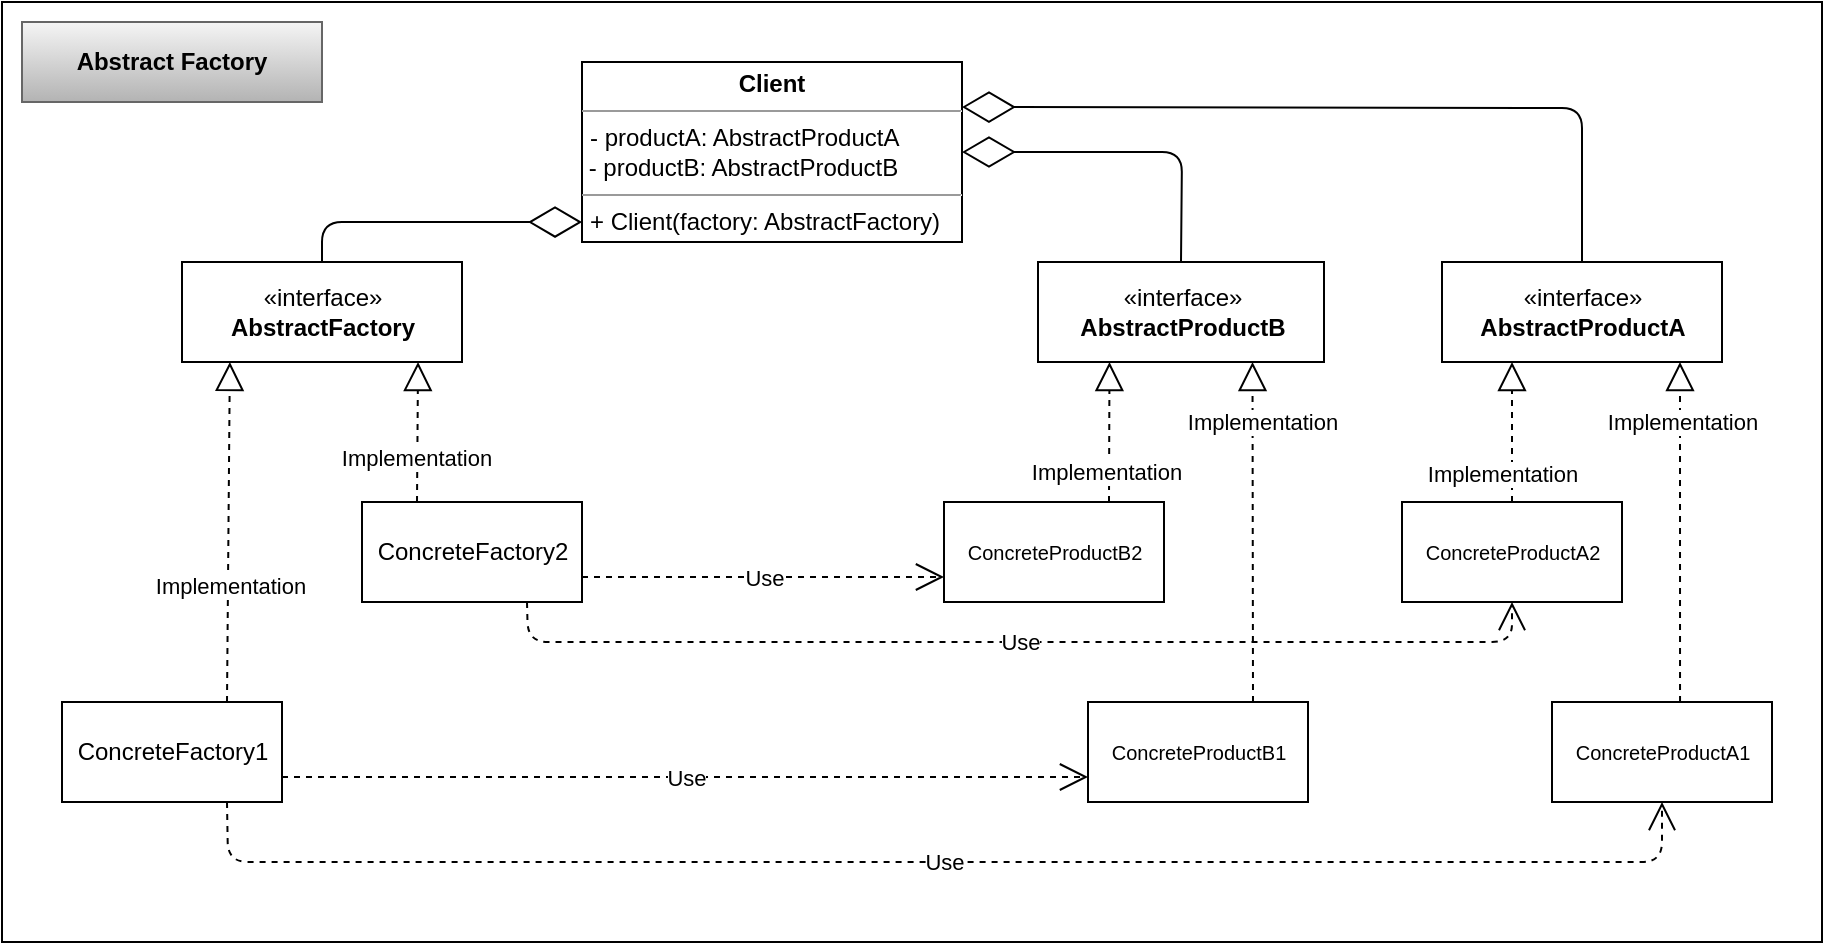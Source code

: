 <mxfile version="13.8.0" type="device"><diagram id="Nh8h19GBAHdn7PMoZWPM" name="Page-1"><mxGraphModel dx="1645" dy="648" grid="1" gridSize="10" guides="1" tooltips="1" connect="1" arrows="1" fold="1" page="1" pageScale="1" pageWidth="827" pageHeight="1169" math="0" shadow="0"><root><mxCell id="0"/><mxCell id="1" parent="0"/><mxCell id="htdFlTG8Mv0Td9fz8_-m-31" value="" style="rounded=0;whiteSpace=wrap;html=1;" parent="1" vertex="1"><mxGeometry x="40" y="70" width="910" height="470" as="geometry"/></mxCell><mxCell id="htdFlTG8Mv0Td9fz8_-m-1" value="«interface»&lt;br&gt;&lt;b&gt;AbstractFactory&lt;/b&gt;" style="html=1;" parent="1" vertex="1"><mxGeometry x="130" y="200" width="140" height="50" as="geometry"/></mxCell><mxCell id="htdFlTG8Mv0Td9fz8_-m-2" value="ConcreteFactory1" style="html=1;" parent="1" vertex="1"><mxGeometry x="70" y="420" width="110" height="50" as="geometry"/></mxCell><mxCell id="htdFlTG8Mv0Td9fz8_-m-3" value="ConcreteFactory2" style="html=1;" parent="1" vertex="1"><mxGeometry x="220" y="320" width="110" height="50" as="geometry"/></mxCell><mxCell id="htdFlTG8Mv0Td9fz8_-m-4" value="&lt;p style=&quot;margin: 0px ; margin-top: 4px ; text-align: center&quot;&gt;&lt;b&gt;Client&lt;/b&gt;&lt;/p&gt;&lt;hr size=&quot;1&quot;&gt;&lt;p style=&quot;margin: 0px ; margin-left: 4px&quot;&gt;- productA: AbstractProductA&lt;br&gt;&lt;/p&gt;&amp;nbsp;- productB: AbstractProductB&lt;hr size=&quot;1&quot;&gt;&lt;p style=&quot;margin: 0px ; margin-left: 4px&quot;&gt;+ Client(factory: AbstractFactory)&lt;/p&gt;" style="verticalAlign=top;align=left;overflow=fill;fontSize=12;fontFamily=Helvetica;html=1;" parent="1" vertex="1"><mxGeometry x="330" y="100" width="190" height="90" as="geometry"/></mxCell><mxCell id="htdFlTG8Mv0Td9fz8_-m-5" value="" style="endArrow=diamondThin;endFill=0;endSize=24;html=1;entryX=0;entryY=0.889;entryDx=0;entryDy=0;entryPerimeter=0;exitX=0.5;exitY=0;exitDx=0;exitDy=0;" parent="1" source="htdFlTG8Mv0Td9fz8_-m-1" target="htdFlTG8Mv0Td9fz8_-m-4" edge="1"><mxGeometry width="160" relative="1" as="geometry"><mxPoint x="80" y="130" as="sourcePoint"/><mxPoint x="240" y="130" as="targetPoint"/><Array as="points"><mxPoint x="200" y="180"/></Array></mxGeometry></mxCell><mxCell id="htdFlTG8Mv0Td9fz8_-m-6" value="" style="endArrow=block;dashed=1;endFill=0;endSize=12;html=1;exitX=0.75;exitY=0;exitDx=0;exitDy=0;entryX=0.171;entryY=1;entryDx=0;entryDy=0;entryPerimeter=0;" parent="1" source="htdFlTG8Mv0Td9fz8_-m-2" target="htdFlTG8Mv0Td9fz8_-m-1" edge="1"><mxGeometry width="160" relative="1" as="geometry"><mxPoint x="240" y="530" as="sourcePoint"/><mxPoint x="140" y="270" as="targetPoint"/></mxGeometry></mxCell><mxCell id="htdFlTG8Mv0Td9fz8_-m-8" value="Implementation" style="edgeLabel;html=1;align=center;verticalAlign=middle;resizable=0;points=[];" parent="htdFlTG8Mv0Td9fz8_-m-6" vertex="1" connectable="0"><mxGeometry x="-0.314" y="-1" relative="1" as="geometry"><mxPoint as="offset"/></mxGeometry></mxCell><mxCell id="htdFlTG8Mv0Td9fz8_-m-7" value="" style="endArrow=block;dashed=1;endFill=0;endSize=12;html=1;exitX=0.25;exitY=0;exitDx=0;exitDy=0;entryX=0.843;entryY=1;entryDx=0;entryDy=0;entryPerimeter=0;" parent="1" source="htdFlTG8Mv0Td9fz8_-m-3" target="htdFlTG8Mv0Td9fz8_-m-1" edge="1"><mxGeometry width="160" relative="1" as="geometry"><mxPoint x="420" y="500" as="sourcePoint"/><mxPoint x="350" y="280" as="targetPoint"/></mxGeometry></mxCell><mxCell id="htdFlTG8Mv0Td9fz8_-m-9" value="Implementation" style="edgeLabel;html=1;align=center;verticalAlign=middle;resizable=0;points=[];" parent="htdFlTG8Mv0Td9fz8_-m-7" vertex="1" connectable="0"><mxGeometry x="-0.372" y="1" relative="1" as="geometry"><mxPoint as="offset"/></mxGeometry></mxCell><mxCell id="htdFlTG8Mv0Td9fz8_-m-10" value="«interface»&lt;br&gt;&lt;b&gt;AbstractProductA&lt;/b&gt;" style="html=1;" parent="1" vertex="1"><mxGeometry x="760" y="200" width="140" height="50" as="geometry"/></mxCell><mxCell id="htdFlTG8Mv0Td9fz8_-m-11" value="«interface»&lt;br&gt;&lt;b&gt;AbstractProductB&lt;/b&gt;" style="html=1;" parent="1" vertex="1"><mxGeometry x="558" y="200" width="143" height="50" as="geometry"/></mxCell><mxCell id="htdFlTG8Mv0Td9fz8_-m-12" value="" style="endArrow=diamondThin;endFill=0;endSize=24;html=1;entryX=1;entryY=0.5;entryDx=0;entryDy=0;exitX=0.5;exitY=0;exitDx=0;exitDy=0;" parent="1" source="htdFlTG8Mv0Td9fz8_-m-11" target="htdFlTG8Mv0Td9fz8_-m-4" edge="1"><mxGeometry width="160" relative="1" as="geometry"><mxPoint x="590" y="400" as="sourcePoint"/><mxPoint x="750" y="400" as="targetPoint"/><Array as="points"><mxPoint x="630" y="145"/></Array></mxGeometry></mxCell><mxCell id="htdFlTG8Mv0Td9fz8_-m-13" value="" style="endArrow=diamondThin;endFill=0;endSize=24;html=1;entryX=1;entryY=0.25;entryDx=0;entryDy=0;exitX=0.5;exitY=0;exitDx=0;exitDy=0;" parent="1" source="htdFlTG8Mv0Td9fz8_-m-10" target="htdFlTG8Mv0Td9fz8_-m-4" edge="1"><mxGeometry width="160" relative="1" as="geometry"><mxPoint x="910" y="110" as="sourcePoint"/><mxPoint x="1070" y="110" as="targetPoint"/><Array as="points"><mxPoint x="830" y="123"/></Array></mxGeometry></mxCell><mxCell id="htdFlTG8Mv0Td9fz8_-m-14" value="ConcreteProductB1" style="html=1;fontSize=10;" parent="1" vertex="1"><mxGeometry x="583" y="420" width="110" height="50" as="geometry"/></mxCell><mxCell id="htdFlTG8Mv0Td9fz8_-m-15" value="ConcreteProductB2" style="html=1;fontSize=10;" parent="1" vertex="1"><mxGeometry x="511" y="320" width="110" height="50" as="geometry"/></mxCell><mxCell id="htdFlTG8Mv0Td9fz8_-m-16" value="ConcreteProductA2" style="html=1;fontSize=10;" parent="1" vertex="1"><mxGeometry x="740" y="320" width="110" height="50" as="geometry"/></mxCell><mxCell id="htdFlTG8Mv0Td9fz8_-m-17" value="ConcreteProductA1" style="html=1;fontSize=10;" parent="1" vertex="1"><mxGeometry x="815" y="420" width="110" height="50" as="geometry"/></mxCell><mxCell id="htdFlTG8Mv0Td9fz8_-m-18" value="" style="endArrow=block;dashed=1;endFill=0;endSize=12;html=1;exitX=0.75;exitY=0;exitDx=0;exitDy=0;entryX=0.25;entryY=1;entryDx=0;entryDy=0;" parent="1" source="htdFlTG8Mv0Td9fz8_-m-15" target="htdFlTG8Mv0Td9fz8_-m-11" edge="1"><mxGeometry width="160" relative="1" as="geometry"><mxPoint x="340" y="560" as="sourcePoint"/><mxPoint x="540" y="290" as="targetPoint"/></mxGeometry></mxCell><mxCell id="htdFlTG8Mv0Td9fz8_-m-19" value="Implementation" style="edgeLabel;html=1;align=center;verticalAlign=middle;resizable=0;points=[];" parent="htdFlTG8Mv0Td9fz8_-m-18" vertex="1" connectable="0"><mxGeometry x="-0.2" y="2" relative="1" as="geometry"><mxPoint y="13.01" as="offset"/></mxGeometry></mxCell><mxCell id="htdFlTG8Mv0Td9fz8_-m-20" value="" style="endArrow=block;dashed=1;endFill=0;endSize=12;html=1;entryX=0.75;entryY=1;entryDx=0;entryDy=0;exitX=0.75;exitY=0;exitDx=0;exitDy=0;" parent="1" source="htdFlTG8Mv0Td9fz8_-m-14" target="htdFlTG8Mv0Td9fz8_-m-11" edge="1"><mxGeometry width="160" relative="1" as="geometry"><mxPoint x="780" y="600" as="sourcePoint"/><mxPoint x="940" y="600" as="targetPoint"/></mxGeometry></mxCell><mxCell id="htdFlTG8Mv0Td9fz8_-m-24" value="Implementation" style="edgeLabel;html=1;align=center;verticalAlign=middle;resizable=0;points=[];" parent="htdFlTG8Mv0Td9fz8_-m-20" vertex="1" connectable="0"><mxGeometry x="0.6" relative="1" as="geometry"><mxPoint x="4.7" y="-4" as="offset"/></mxGeometry></mxCell><mxCell id="htdFlTG8Mv0Td9fz8_-m-22" value="" style="endArrow=block;dashed=1;endFill=0;endSize=12;html=1;entryX=0.25;entryY=1;entryDx=0;entryDy=0;exitX=0.5;exitY=0;exitDx=0;exitDy=0;" parent="1" source="htdFlTG8Mv0Td9fz8_-m-16" target="htdFlTG8Mv0Td9fz8_-m-10" edge="1"><mxGeometry width="160" relative="1" as="geometry"><mxPoint x="750" y="590" as="sourcePoint"/><mxPoint x="910" y="590" as="targetPoint"/></mxGeometry></mxCell><mxCell id="htdFlTG8Mv0Td9fz8_-m-25" value="Implementation" style="edgeLabel;html=1;align=center;verticalAlign=middle;resizable=0;points=[];" parent="htdFlTG8Mv0Td9fz8_-m-22" vertex="1" connectable="0"><mxGeometry x="-0.24" y="1" relative="1" as="geometry"><mxPoint x="-4" y="12" as="offset"/></mxGeometry></mxCell><mxCell id="htdFlTG8Mv0Td9fz8_-m-23" value="" style="endArrow=block;dashed=1;endFill=0;endSize=12;html=1;entryX=0.85;entryY=1;entryDx=0;entryDy=0;entryPerimeter=0;exitX=0.582;exitY=0;exitDx=0;exitDy=0;exitPerimeter=0;" parent="1" source="htdFlTG8Mv0Td9fz8_-m-17" target="htdFlTG8Mv0Td9fz8_-m-10" edge="1"><mxGeometry width="160" relative="1" as="geometry"><mxPoint x="720" y="620" as="sourcePoint"/><mxPoint x="880" y="620" as="targetPoint"/></mxGeometry></mxCell><mxCell id="htdFlTG8Mv0Td9fz8_-m-26" value="Implementation" style="edgeLabel;html=1;align=center;verticalAlign=middle;resizable=0;points=[];" parent="htdFlTG8Mv0Td9fz8_-m-23" vertex="1" connectable="0"><mxGeometry x="-0.773" y="-1" relative="1" as="geometry"><mxPoint y="-121" as="offset"/></mxGeometry></mxCell><mxCell id="htdFlTG8Mv0Td9fz8_-m-27" value="Use" style="endArrow=open;endSize=12;dashed=1;html=1;exitX=1;exitY=0.75;exitDx=0;exitDy=0;entryX=0;entryY=0.75;entryDx=0;entryDy=0;" parent="1" source="htdFlTG8Mv0Td9fz8_-m-2" target="htdFlTG8Mv0Td9fz8_-m-14" edge="1"><mxGeometry width="160" relative="1" as="geometry"><mxPoint x="260" y="470" as="sourcePoint"/><mxPoint x="420" y="470" as="targetPoint"/></mxGeometry></mxCell><mxCell id="htdFlTG8Mv0Td9fz8_-m-28" value="Use" style="endArrow=open;endSize=12;dashed=1;html=1;exitX=0.75;exitY=1;exitDx=0;exitDy=0;entryX=0.5;entryY=1;entryDx=0;entryDy=0;" parent="1" source="htdFlTG8Mv0Td9fz8_-m-2" target="htdFlTG8Mv0Td9fz8_-m-17" edge="1"><mxGeometry width="160" relative="1" as="geometry"><mxPoint x="190" y="510" as="sourcePoint"/><mxPoint x="593" y="510" as="targetPoint"/><Array as="points"><mxPoint x="153" y="500"/><mxPoint x="870" y="500"/></Array></mxGeometry></mxCell><mxCell id="htdFlTG8Mv0Td9fz8_-m-29" value="Use" style="endArrow=open;endSize=12;dashed=1;html=1;exitX=1;exitY=0.75;exitDx=0;exitDy=0;entryX=0;entryY=0.75;entryDx=0;entryDy=0;" parent="1" source="htdFlTG8Mv0Td9fz8_-m-3" target="htdFlTG8Mv0Td9fz8_-m-15" edge="1"><mxGeometry width="160" relative="1" as="geometry"><mxPoint x="360" y="340" as="sourcePoint"/><mxPoint x="520" y="340" as="targetPoint"/></mxGeometry></mxCell><mxCell id="htdFlTG8Mv0Td9fz8_-m-30" value="Use" style="endArrow=open;endSize=12;dashed=1;html=1;exitX=0.75;exitY=1;exitDx=0;exitDy=0;entryX=0.5;entryY=1;entryDx=0;entryDy=0;" parent="1" source="htdFlTG8Mv0Td9fz8_-m-3" target="htdFlTG8Mv0Td9fz8_-m-16" edge="1"><mxGeometry width="160" relative="1" as="geometry"><mxPoint x="380" y="390" as="sourcePoint"/><mxPoint x="540" y="390" as="targetPoint"/><Array as="points"><mxPoint x="303" y="390"/><mxPoint x="795" y="390"/></Array></mxGeometry></mxCell><mxCell id="htdFlTG8Mv0Td9fz8_-m-32" value="Abstract Factory" style="rounded=0;whiteSpace=wrap;html=1;fontStyle=1;gradientColor=#b3b3b3;fillColor=#f5f5f5;strokeColor=#666666;" parent="1" vertex="1"><mxGeometry x="50" y="80" width="150" height="40" as="geometry"/></mxCell></root></mxGraphModel></diagram></mxfile>